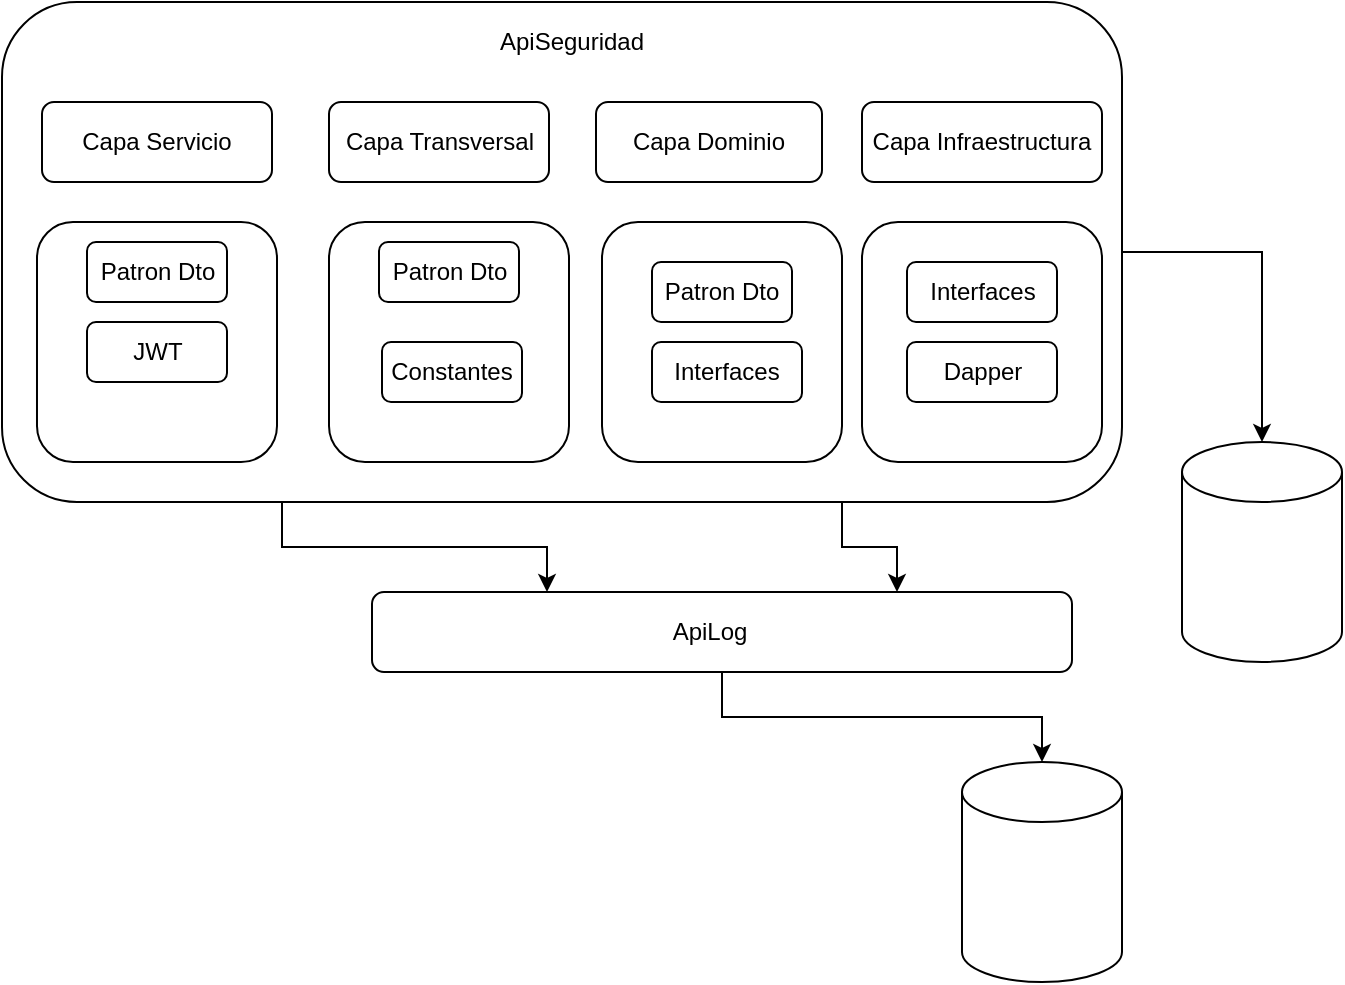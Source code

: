 <mxfile version="20.6.0" type="device"><diagram id="C5RBs43oDa-KdzZeNtuy" name="Page-1"><mxGraphModel dx="1038" dy="571" grid="1" gridSize="10" guides="1" tooltips="1" connect="1" arrows="1" fold="1" page="1" pageScale="1" pageWidth="827" pageHeight="1169" math="0" shadow="0"><root><mxCell id="WIyWlLk6GJQsqaUBKTNV-0"/><mxCell id="WIyWlLk6GJQsqaUBKTNV-1" parent="WIyWlLk6GJQsqaUBKTNV-0"/><mxCell id="wHH_kWSBrsIZiH6cXZde-6" style="edgeStyle=orthogonalEdgeStyle;rounded=0;orthogonalLoop=1;jettySize=auto;html=1;entryX=0.5;entryY=0;entryDx=0;entryDy=0;entryPerimeter=0;" edge="1" parent="WIyWlLk6GJQsqaUBKTNV-1" source="wHH_kWSBrsIZiH6cXZde-1" target="wHH_kWSBrsIZiH6cXZde-5"><mxGeometry relative="1" as="geometry"/></mxCell><mxCell id="wHH_kWSBrsIZiH6cXZde-15" style="edgeStyle=orthogonalEdgeStyle;rounded=0;orthogonalLoop=1;jettySize=auto;html=1;exitX=0.75;exitY=1;exitDx=0;exitDy=0;entryX=0;entryY=0.25;entryDx=0;entryDy=0;" edge="1" parent="WIyWlLk6GJQsqaUBKTNV-1" source="wHH_kWSBrsIZiH6cXZde-1" target="wHH_kWSBrsIZiH6cXZde-4"><mxGeometry relative="1" as="geometry"/></mxCell><mxCell id="wHH_kWSBrsIZiH6cXZde-16" style="edgeStyle=orthogonalEdgeStyle;rounded=0;orthogonalLoop=1;jettySize=auto;html=1;exitX=0.25;exitY=1;exitDx=0;exitDy=0;entryX=0;entryY=0.75;entryDx=0;entryDy=0;" edge="1" parent="WIyWlLk6GJQsqaUBKTNV-1" source="wHH_kWSBrsIZiH6cXZde-1" target="wHH_kWSBrsIZiH6cXZde-4"><mxGeometry relative="1" as="geometry"/></mxCell><mxCell id="wHH_kWSBrsIZiH6cXZde-1" value="" style="rounded=1;whiteSpace=wrap;html=1;" vertex="1" parent="WIyWlLk6GJQsqaUBKTNV-1"><mxGeometry x="140" y="110" width="560" height="250" as="geometry"/></mxCell><mxCell id="wHH_kWSBrsIZiH6cXZde-12" style="edgeStyle=orthogonalEdgeStyle;rounded=0;orthogonalLoop=1;jettySize=auto;html=1;entryX=0.5;entryY=0;entryDx=0;entryDy=0;entryPerimeter=0;" edge="1" parent="WIyWlLk6GJQsqaUBKTNV-1" source="wHH_kWSBrsIZiH6cXZde-4" target="wHH_kWSBrsIZiH6cXZde-9"><mxGeometry relative="1" as="geometry"/></mxCell><mxCell id="wHH_kWSBrsIZiH6cXZde-4" value="" style="rounded=1;whiteSpace=wrap;html=1;rotation=90;" vertex="1" parent="WIyWlLk6GJQsqaUBKTNV-1"><mxGeometry x="480" y="250" width="40" height="350" as="geometry"/></mxCell><mxCell id="wHH_kWSBrsIZiH6cXZde-5" value="" style="shape=cylinder3;whiteSpace=wrap;html=1;boundedLbl=1;backgroundOutline=1;size=15;" vertex="1" parent="WIyWlLk6GJQsqaUBKTNV-1"><mxGeometry x="730" y="330" width="80" height="110" as="geometry"/></mxCell><mxCell id="wHH_kWSBrsIZiH6cXZde-7" value="ApiSeguridad" style="text;html=1;strokeColor=none;fillColor=none;align=center;verticalAlign=middle;whiteSpace=wrap;rounded=0;" vertex="1" parent="WIyWlLk6GJQsqaUBKTNV-1"><mxGeometry x="330" y="120" width="190" height="20" as="geometry"/></mxCell><mxCell id="wHH_kWSBrsIZiH6cXZde-8" value="ApiLog" style="text;html=1;strokeColor=none;fillColor=none;align=center;verticalAlign=middle;whiteSpace=wrap;rounded=0;" vertex="1" parent="WIyWlLk6GJQsqaUBKTNV-1"><mxGeometry x="443.5" y="410" width="100" height="30" as="geometry"/></mxCell><mxCell id="wHH_kWSBrsIZiH6cXZde-9" value="" style="shape=cylinder3;whiteSpace=wrap;html=1;boundedLbl=1;backgroundOutline=1;size=15;" vertex="1" parent="WIyWlLk6GJQsqaUBKTNV-1"><mxGeometry x="620" y="490" width="80" height="110" as="geometry"/></mxCell><mxCell id="wHH_kWSBrsIZiH6cXZde-17" value="Capa Servicio" style="rounded=1;whiteSpace=wrap;html=1;rotation=0;" vertex="1" parent="WIyWlLk6GJQsqaUBKTNV-1"><mxGeometry x="160" y="160" width="115" height="40" as="geometry"/></mxCell><mxCell id="wHH_kWSBrsIZiH6cXZde-19" value="Capa Infraestructura" style="rounded=1;whiteSpace=wrap;html=1;rotation=0;" vertex="1" parent="WIyWlLk6GJQsqaUBKTNV-1"><mxGeometry x="570" y="160" width="120" height="40" as="geometry"/></mxCell><mxCell id="wHH_kWSBrsIZiH6cXZde-20" value="Capa Dominio" style="rounded=1;whiteSpace=wrap;html=1;rotation=0;" vertex="1" parent="WIyWlLk6GJQsqaUBKTNV-1"><mxGeometry x="437" y="160" width="113" height="40" as="geometry"/></mxCell><mxCell id="wHH_kWSBrsIZiH6cXZde-21" value="Capa Transversal" style="rounded=1;whiteSpace=wrap;html=1;rotation=0;" vertex="1" parent="WIyWlLk6GJQsqaUBKTNV-1"><mxGeometry x="303.5" y="160" width="110" height="40" as="geometry"/></mxCell><mxCell id="wHH_kWSBrsIZiH6cXZde-27" value="" style="rounded=1;whiteSpace=wrap;html=1;" vertex="1" parent="WIyWlLk6GJQsqaUBKTNV-1"><mxGeometry x="157.5" y="220" width="120" height="120" as="geometry"/></mxCell><mxCell id="wHH_kWSBrsIZiH6cXZde-29" value="" style="rounded=1;whiteSpace=wrap;html=1;" vertex="1" parent="WIyWlLk6GJQsqaUBKTNV-1"><mxGeometry x="303.5" y="220" width="120" height="120" as="geometry"/></mxCell><mxCell id="wHH_kWSBrsIZiH6cXZde-30" value="" style="rounded=1;whiteSpace=wrap;html=1;" vertex="1" parent="WIyWlLk6GJQsqaUBKTNV-1"><mxGeometry x="440" y="220" width="120" height="120" as="geometry"/></mxCell><mxCell id="wHH_kWSBrsIZiH6cXZde-31" value="" style="rounded=1;whiteSpace=wrap;html=1;" vertex="1" parent="WIyWlLk6GJQsqaUBKTNV-1"><mxGeometry x="570" y="220" width="120" height="120" as="geometry"/></mxCell><mxCell id="wHH_kWSBrsIZiH6cXZde-32" value="Patron Dto" style="rounded=1;whiteSpace=wrap;html=1;" vertex="1" parent="WIyWlLk6GJQsqaUBKTNV-1"><mxGeometry x="182.5" y="230" width="70" height="30" as="geometry"/></mxCell><mxCell id="wHH_kWSBrsIZiH6cXZde-33" value="Patron Dto" style="rounded=1;whiteSpace=wrap;html=1;" vertex="1" parent="WIyWlLk6GJQsqaUBKTNV-1"><mxGeometry x="328.5" y="230" width="70" height="30" as="geometry"/></mxCell><mxCell id="wHH_kWSBrsIZiH6cXZde-34" value="Constantes" style="rounded=1;whiteSpace=wrap;html=1;" vertex="1" parent="WIyWlLk6GJQsqaUBKTNV-1"><mxGeometry x="330" y="280" width="70" height="30" as="geometry"/></mxCell><mxCell id="wHH_kWSBrsIZiH6cXZde-35" value="JWT" style="rounded=1;whiteSpace=wrap;html=1;" vertex="1" parent="WIyWlLk6GJQsqaUBKTNV-1"><mxGeometry x="182.5" y="270" width="70" height="30" as="geometry"/></mxCell><mxCell id="wHH_kWSBrsIZiH6cXZde-36" value="Patron Dto" style="rounded=1;whiteSpace=wrap;html=1;" vertex="1" parent="WIyWlLk6GJQsqaUBKTNV-1"><mxGeometry x="465" y="240" width="70" height="30" as="geometry"/></mxCell><mxCell id="wHH_kWSBrsIZiH6cXZde-37" value="Interfaces" style="rounded=1;whiteSpace=wrap;html=1;" vertex="1" parent="WIyWlLk6GJQsqaUBKTNV-1"><mxGeometry x="465" y="280" width="75" height="30" as="geometry"/></mxCell><mxCell id="wHH_kWSBrsIZiH6cXZde-38" value="Interfaces" style="rounded=1;whiteSpace=wrap;html=1;" vertex="1" parent="WIyWlLk6GJQsqaUBKTNV-1"><mxGeometry x="592.5" y="240" width="75" height="30" as="geometry"/></mxCell><mxCell id="wHH_kWSBrsIZiH6cXZde-39" value="Dapper" style="rounded=1;whiteSpace=wrap;html=1;" vertex="1" parent="WIyWlLk6GJQsqaUBKTNV-1"><mxGeometry x="592.5" y="280" width="75" height="30" as="geometry"/></mxCell></root></mxGraphModel></diagram></mxfile>